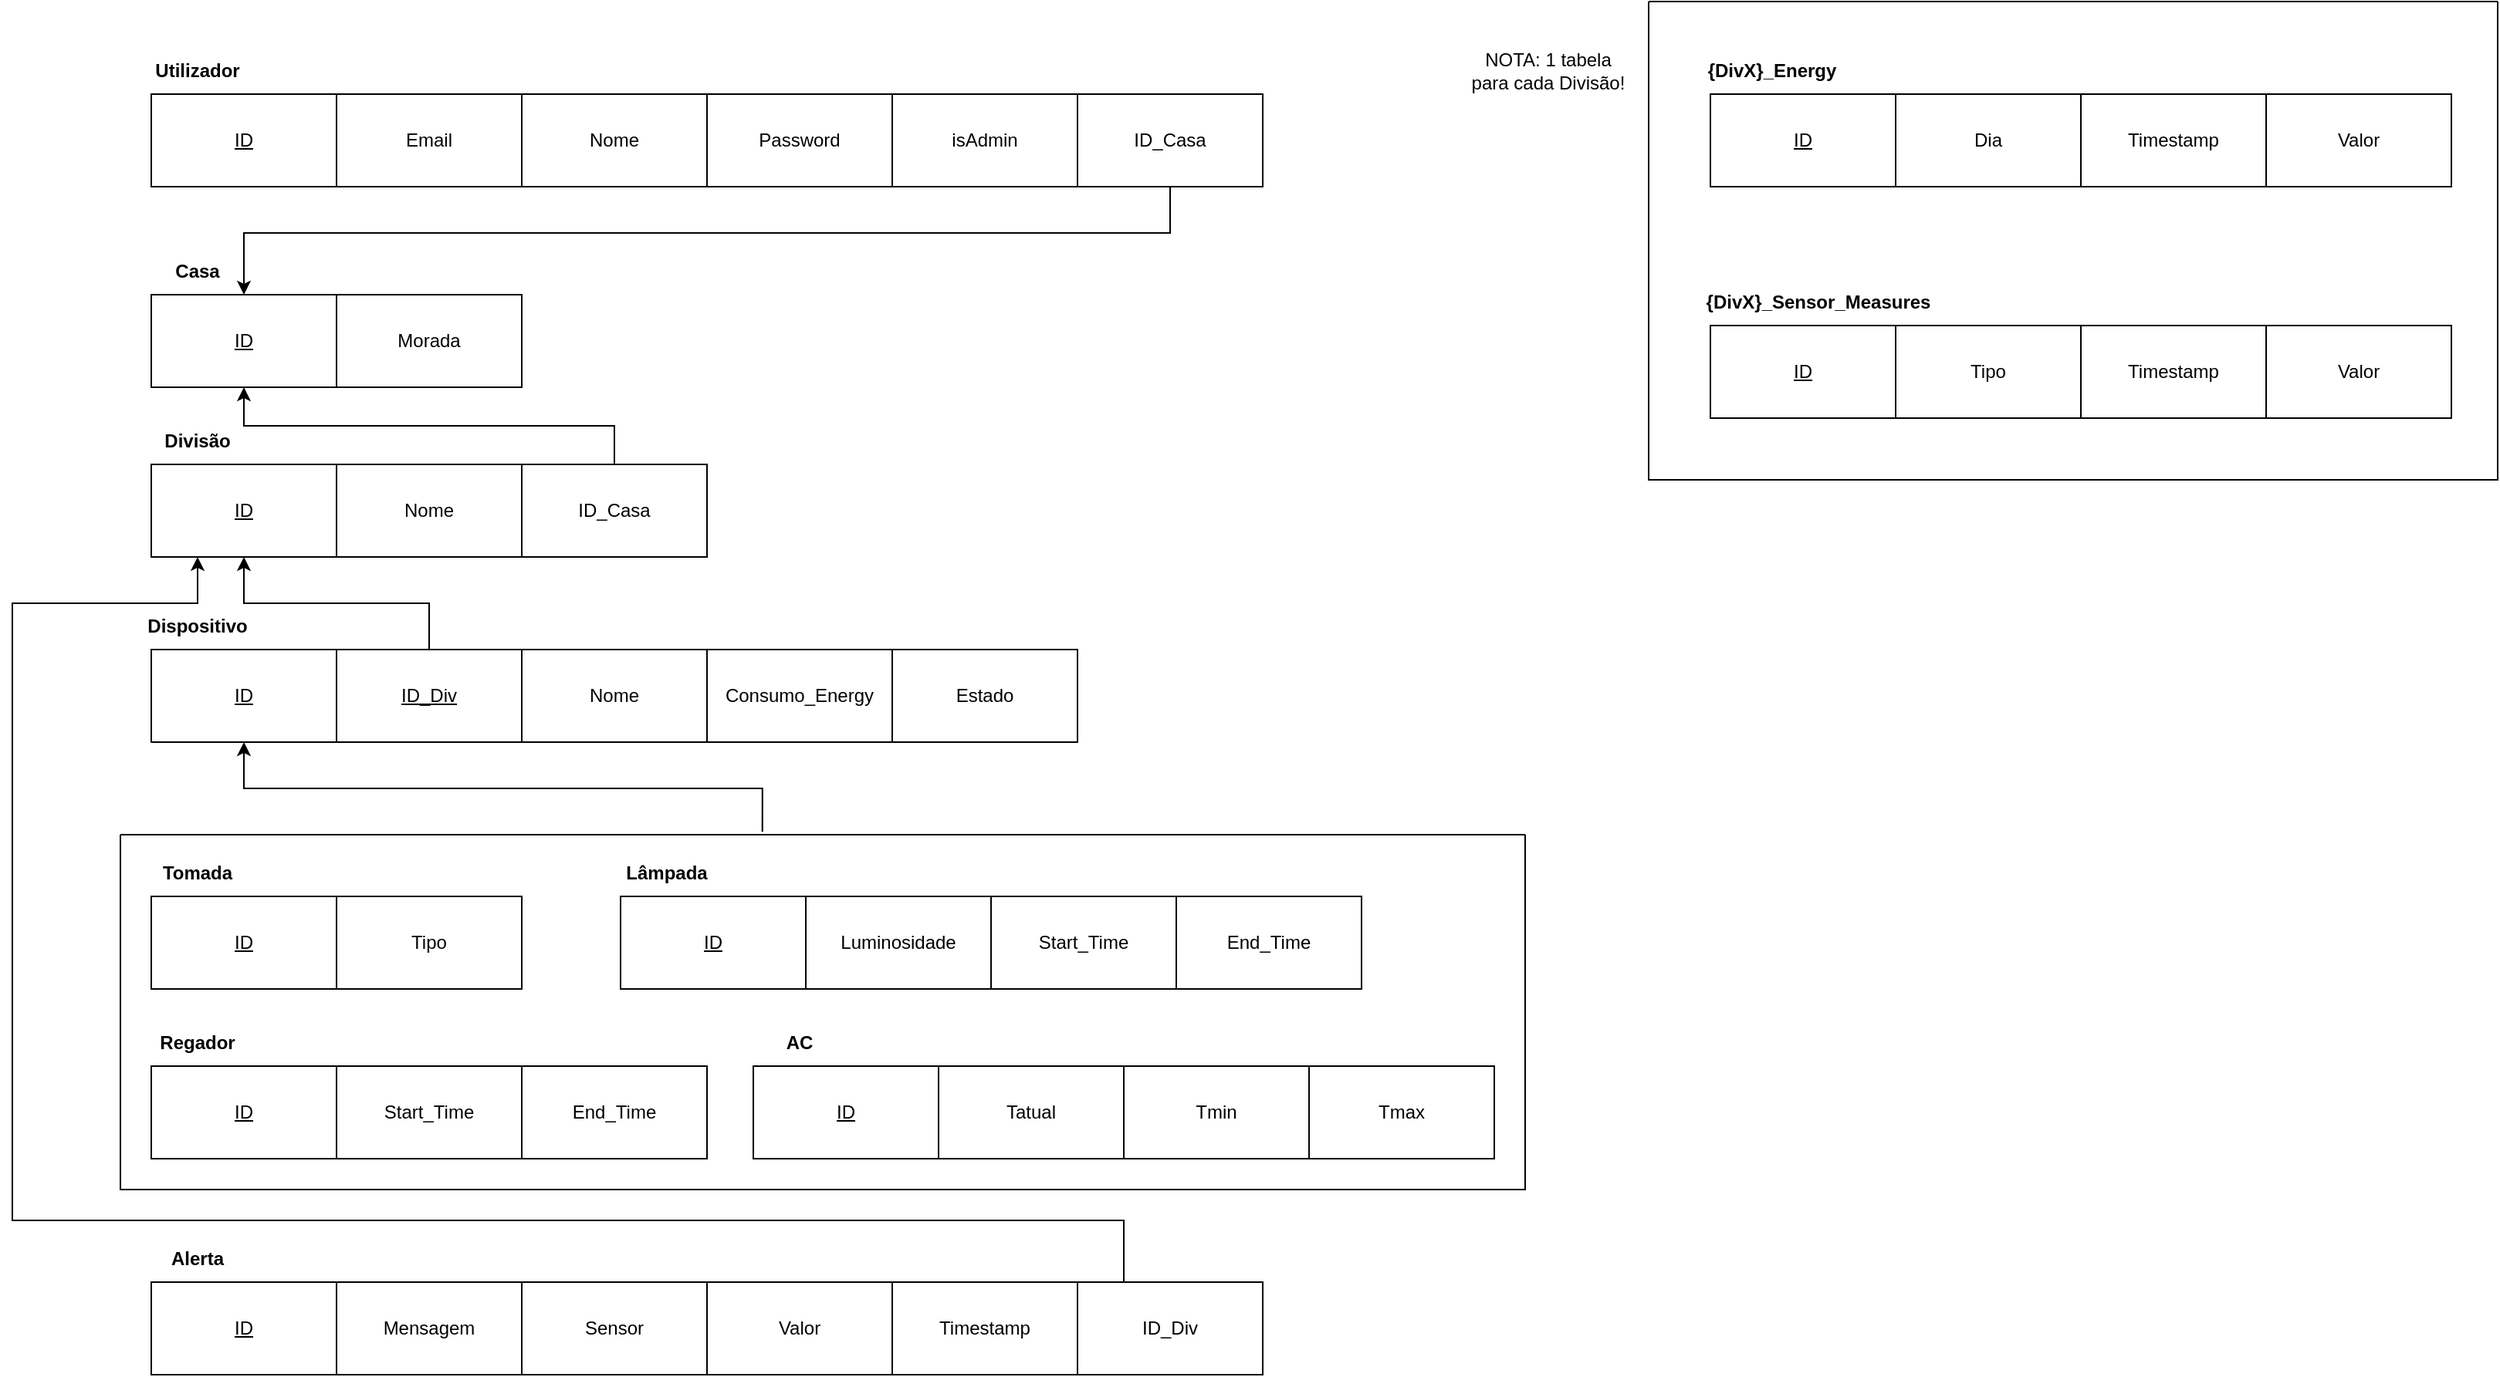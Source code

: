 <mxfile version="20.6.0" type="device"><diagram id="XsPLhTvZKex8jRTOD4j3" name="Página-2"><mxGraphModel dx="1276" dy="1260" grid="1" gridSize="10" guides="1" tooltips="1" connect="1" arrows="1" fold="1" page="1" pageScale="1" pageWidth="827" pageHeight="1169" math="0" shadow="0"><root><mxCell id="0"/><mxCell id="1" parent="0"/><mxCell id="D7Q7GS_7SwZ6nn1FEtY5-1" value="&lt;u&gt;ID&lt;/u&gt;" style="rounded=0;whiteSpace=wrap;html=1;" vertex="1" parent="1"><mxGeometry x="110" y="80" width="120" height="60" as="geometry"/></mxCell><mxCell id="D7Q7GS_7SwZ6nn1FEtY5-2" value="Email" style="rounded=0;whiteSpace=wrap;html=1;" vertex="1" parent="1"><mxGeometry x="230" y="80" width="120" height="60" as="geometry"/></mxCell><mxCell id="D7Q7GS_7SwZ6nn1FEtY5-3" value="Nome" style="rounded=0;whiteSpace=wrap;html=1;" vertex="1" parent="1"><mxGeometry x="350" y="80" width="120" height="60" as="geometry"/></mxCell><mxCell id="D7Q7GS_7SwZ6nn1FEtY5-4" value="Password" style="rounded=0;whiteSpace=wrap;html=1;" vertex="1" parent="1"><mxGeometry x="470" y="80" width="120" height="60" as="geometry"/></mxCell><mxCell id="D7Q7GS_7SwZ6nn1FEtY5-5" value="isAdmin" style="rounded=0;whiteSpace=wrap;html=1;" vertex="1" parent="1"><mxGeometry x="590" y="80" width="120" height="60" as="geometry"/></mxCell><mxCell id="D7Q7GS_7SwZ6nn1FEtY5-6" value="&lt;b&gt;Utilizador&lt;/b&gt;" style="text;html=1;strokeColor=none;fillColor=none;align=center;verticalAlign=middle;whiteSpace=wrap;rounded=0;" vertex="1" parent="1"><mxGeometry x="110" y="50" width="60" height="30" as="geometry"/></mxCell><mxCell id="D7Q7GS_7SwZ6nn1FEtY5-7" value="&lt;u&gt;ID&lt;/u&gt;" style="rounded=0;whiteSpace=wrap;html=1;" vertex="1" parent="1"><mxGeometry x="110" y="210" width="120" height="60" as="geometry"/></mxCell><mxCell id="D7Q7GS_7SwZ6nn1FEtY5-8" value="Morada" style="rounded=0;whiteSpace=wrap;html=1;" vertex="1" parent="1"><mxGeometry x="230" y="210" width="120" height="60" as="geometry"/></mxCell><mxCell id="D7Q7GS_7SwZ6nn1FEtY5-9" value="&lt;b&gt;Casa&lt;/b&gt;" style="text;html=1;strokeColor=none;fillColor=none;align=center;verticalAlign=middle;whiteSpace=wrap;rounded=0;" vertex="1" parent="1"><mxGeometry x="110" y="180" width="60" height="30" as="geometry"/></mxCell><mxCell id="D7Q7GS_7SwZ6nn1FEtY5-12" style="edgeStyle=orthogonalEdgeStyle;rounded=0;orthogonalLoop=1;jettySize=auto;html=1;entryX=0.5;entryY=0;entryDx=0;entryDy=0;" edge="1" parent="1" source="D7Q7GS_7SwZ6nn1FEtY5-10" target="D7Q7GS_7SwZ6nn1FEtY5-7"><mxGeometry relative="1" as="geometry"><Array as="points"><mxPoint x="770" y="170"/><mxPoint x="170" y="170"/></Array></mxGeometry></mxCell><mxCell id="D7Q7GS_7SwZ6nn1FEtY5-10" value="ID_Casa" style="rounded=0;whiteSpace=wrap;html=1;" vertex="1" parent="1"><mxGeometry x="710" y="80" width="120" height="60" as="geometry"/></mxCell><mxCell id="D7Q7GS_7SwZ6nn1FEtY5-13" value="&lt;u&gt;ID&lt;/u&gt;" style="rounded=0;whiteSpace=wrap;html=1;" vertex="1" parent="1"><mxGeometry x="110" y="320" width="120" height="60" as="geometry"/></mxCell><mxCell id="D7Q7GS_7SwZ6nn1FEtY5-14" value="Nome" style="rounded=0;whiteSpace=wrap;html=1;" vertex="1" parent="1"><mxGeometry x="230" y="320" width="120" height="60" as="geometry"/></mxCell><mxCell id="D7Q7GS_7SwZ6nn1FEtY5-15" value="&lt;b&gt;Divisão&lt;/b&gt;" style="text;html=1;strokeColor=none;fillColor=none;align=center;verticalAlign=middle;whiteSpace=wrap;rounded=0;" vertex="1" parent="1"><mxGeometry x="110" y="290" width="60" height="30" as="geometry"/></mxCell><mxCell id="D7Q7GS_7SwZ6nn1FEtY5-17" style="edgeStyle=orthogonalEdgeStyle;rounded=0;orthogonalLoop=1;jettySize=auto;html=1;exitX=0.5;exitY=0;exitDx=0;exitDy=0;entryX=0.5;entryY=1;entryDx=0;entryDy=0;" edge="1" parent="1" source="D7Q7GS_7SwZ6nn1FEtY5-16" target="D7Q7GS_7SwZ6nn1FEtY5-7"><mxGeometry relative="1" as="geometry"/></mxCell><mxCell id="D7Q7GS_7SwZ6nn1FEtY5-16" value="ID_Casa" style="rounded=0;whiteSpace=wrap;html=1;" vertex="1" parent="1"><mxGeometry x="350" y="320" width="120" height="60" as="geometry"/></mxCell><mxCell id="D7Q7GS_7SwZ6nn1FEtY5-19" value="&lt;u&gt;ID&lt;/u&gt;" style="rounded=0;whiteSpace=wrap;html=1;" vertex="1" parent="1"><mxGeometry x="110" y="440" width="120" height="60" as="geometry"/></mxCell><mxCell id="D7Q7GS_7SwZ6nn1FEtY5-20" value="&lt;u&gt;ID_Div&lt;/u&gt;" style="rounded=0;whiteSpace=wrap;html=1;" vertex="1" parent="1"><mxGeometry x="230" y="440" width="120" height="60" as="geometry"/></mxCell><mxCell id="D7Q7GS_7SwZ6nn1FEtY5-21" value="&lt;b&gt;Dispositivo&lt;/b&gt;" style="text;html=1;strokeColor=none;fillColor=none;align=center;verticalAlign=middle;whiteSpace=wrap;rounded=0;" vertex="1" parent="1"><mxGeometry x="110" y="410" width="60" height="30" as="geometry"/></mxCell><mxCell id="D7Q7GS_7SwZ6nn1FEtY5-22" style="edgeStyle=orthogonalEdgeStyle;rounded=0;orthogonalLoop=1;jettySize=auto;html=1;exitX=0.5;exitY=0;exitDx=0;exitDy=0;entryX=0.5;entryY=1;entryDx=0;entryDy=0;" edge="1" parent="1" source="D7Q7GS_7SwZ6nn1FEtY5-20" target="D7Q7GS_7SwZ6nn1FEtY5-13"><mxGeometry relative="1" as="geometry"><mxPoint x="170" y="390" as="targetPoint"/></mxGeometry></mxCell><mxCell id="D7Q7GS_7SwZ6nn1FEtY5-23" value="Nome" style="rounded=0;whiteSpace=wrap;html=1;" vertex="1" parent="1"><mxGeometry x="350" y="440" width="120" height="60" as="geometry"/></mxCell><mxCell id="D7Q7GS_7SwZ6nn1FEtY5-24" value="Consumo_Energy" style="rounded=0;whiteSpace=wrap;html=1;" vertex="1" parent="1"><mxGeometry x="470" y="440" width="120" height="60" as="geometry"/></mxCell><mxCell id="D7Q7GS_7SwZ6nn1FEtY5-25" value="Estado" style="rounded=0;whiteSpace=wrap;html=1;" vertex="1" parent="1"><mxGeometry x="590" y="440" width="120" height="60" as="geometry"/></mxCell><mxCell id="D7Q7GS_7SwZ6nn1FEtY5-26" value="&lt;u&gt;ID&lt;/u&gt;" style="rounded=0;whiteSpace=wrap;html=1;" vertex="1" parent="1"><mxGeometry x="110" y="600" width="120" height="60" as="geometry"/></mxCell><mxCell id="D7Q7GS_7SwZ6nn1FEtY5-27" value="&lt;b&gt;Tomada&lt;/b&gt;" style="text;html=1;strokeColor=none;fillColor=none;align=center;verticalAlign=middle;whiteSpace=wrap;rounded=0;" vertex="1" parent="1"><mxGeometry x="110" y="570" width="60" height="30" as="geometry"/></mxCell><mxCell id="D7Q7GS_7SwZ6nn1FEtY5-28" value="Tipo" style="rounded=0;whiteSpace=wrap;html=1;" vertex="1" parent="1"><mxGeometry x="230" y="600" width="120" height="60" as="geometry"/></mxCell><mxCell id="D7Q7GS_7SwZ6nn1FEtY5-29" value="&lt;u&gt;ID&lt;/u&gt;" style="rounded=0;whiteSpace=wrap;html=1;" vertex="1" parent="1"><mxGeometry x="414" y="600" width="120" height="60" as="geometry"/></mxCell><mxCell id="D7Q7GS_7SwZ6nn1FEtY5-30" value="&lt;b&gt;Lâmpada&lt;/b&gt;" style="text;html=1;strokeColor=none;fillColor=none;align=center;verticalAlign=middle;whiteSpace=wrap;rounded=0;" vertex="1" parent="1"><mxGeometry x="414" y="570" width="60" height="30" as="geometry"/></mxCell><mxCell id="D7Q7GS_7SwZ6nn1FEtY5-31" value="Luminosidade" style="rounded=0;whiteSpace=wrap;html=1;" vertex="1" parent="1"><mxGeometry x="534" y="600" width="120" height="60" as="geometry"/></mxCell><mxCell id="D7Q7GS_7SwZ6nn1FEtY5-32" value="Start_Time" style="rounded=0;whiteSpace=wrap;html=1;" vertex="1" parent="1"><mxGeometry x="654" y="600" width="120" height="60" as="geometry"/></mxCell><mxCell id="D7Q7GS_7SwZ6nn1FEtY5-33" value="End_Time" style="rounded=0;whiteSpace=wrap;html=1;" vertex="1" parent="1"><mxGeometry x="774" y="600" width="120" height="60" as="geometry"/></mxCell><mxCell id="D7Q7GS_7SwZ6nn1FEtY5-39" value="&lt;u&gt;ID&lt;/u&gt;" style="rounded=0;whiteSpace=wrap;html=1;" vertex="1" parent="1"><mxGeometry x="110" y="710" width="120" height="60" as="geometry"/></mxCell><mxCell id="D7Q7GS_7SwZ6nn1FEtY5-40" value="&lt;b&gt;Regador&lt;/b&gt;" style="text;html=1;strokeColor=none;fillColor=none;align=center;verticalAlign=middle;whiteSpace=wrap;rounded=0;" vertex="1" parent="1"><mxGeometry x="110" y="680" width="60" height="30" as="geometry"/></mxCell><mxCell id="D7Q7GS_7SwZ6nn1FEtY5-41" value="Start_Time" style="rounded=0;whiteSpace=wrap;html=1;" vertex="1" parent="1"><mxGeometry x="230" y="710" width="120" height="60" as="geometry"/></mxCell><mxCell id="D7Q7GS_7SwZ6nn1FEtY5-42" value="End_Time" style="rounded=0;whiteSpace=wrap;html=1;" vertex="1" parent="1"><mxGeometry x="350" y="710" width="120" height="60" as="geometry"/></mxCell><mxCell id="D7Q7GS_7SwZ6nn1FEtY5-44" value="&lt;u&gt;ID&lt;/u&gt;" style="rounded=0;whiteSpace=wrap;html=1;" vertex="1" parent="1"><mxGeometry x="500" y="710" width="120" height="60" as="geometry"/></mxCell><mxCell id="D7Q7GS_7SwZ6nn1FEtY5-45" value="&lt;b&gt;AC&lt;/b&gt;" style="text;html=1;strokeColor=none;fillColor=none;align=center;verticalAlign=middle;whiteSpace=wrap;rounded=0;" vertex="1" parent="1"><mxGeometry x="500" y="680" width="60" height="30" as="geometry"/></mxCell><mxCell id="D7Q7GS_7SwZ6nn1FEtY5-46" value="Tatual" style="rounded=0;whiteSpace=wrap;html=1;" vertex="1" parent="1"><mxGeometry x="620" y="710" width="120" height="60" as="geometry"/></mxCell><mxCell id="D7Q7GS_7SwZ6nn1FEtY5-47" value="Tmin" style="rounded=0;whiteSpace=wrap;html=1;" vertex="1" parent="1"><mxGeometry x="740" y="710" width="120" height="60" as="geometry"/></mxCell><mxCell id="D7Q7GS_7SwZ6nn1FEtY5-48" value="Tmax" style="rounded=0;whiteSpace=wrap;html=1;" vertex="1" parent="1"><mxGeometry x="860" y="710" width="120" height="60" as="geometry"/></mxCell><mxCell id="D7Q7GS_7SwZ6nn1FEtY5-50" value="" style="swimlane;startSize=0;" vertex="1" parent="1"><mxGeometry x="90" y="560" width="910" height="230" as="geometry"/></mxCell><mxCell id="D7Q7GS_7SwZ6nn1FEtY5-51" style="edgeStyle=orthogonalEdgeStyle;rounded=0;orthogonalLoop=1;jettySize=auto;html=1;exitX=0.457;exitY=-0.008;exitDx=0;exitDy=0;entryX=0.5;entryY=1;entryDx=0;entryDy=0;exitPerimeter=0;" edge="1" parent="1" source="D7Q7GS_7SwZ6nn1FEtY5-50" target="D7Q7GS_7SwZ6nn1FEtY5-19"><mxGeometry relative="1" as="geometry"><mxPoint x="180" y="490" as="targetPoint"/><mxPoint x="300" y="550" as="sourcePoint"/></mxGeometry></mxCell><mxCell id="D7Q7GS_7SwZ6nn1FEtY5-52" value="&lt;u&gt;ID&lt;/u&gt;" style="rounded=0;whiteSpace=wrap;html=1;" vertex="1" parent="1"><mxGeometry x="110" y="850" width="120" height="60" as="geometry"/></mxCell><mxCell id="D7Q7GS_7SwZ6nn1FEtY5-53" value="Mensagem" style="rounded=0;whiteSpace=wrap;html=1;" vertex="1" parent="1"><mxGeometry x="230" y="850" width="120" height="60" as="geometry"/></mxCell><mxCell id="D7Q7GS_7SwZ6nn1FEtY5-54" value="&lt;b&gt;Alerta&lt;/b&gt;" style="text;html=1;strokeColor=none;fillColor=none;align=center;verticalAlign=middle;whiteSpace=wrap;rounded=0;" vertex="1" parent="1"><mxGeometry x="110" y="820" width="60" height="30" as="geometry"/></mxCell><mxCell id="D7Q7GS_7SwZ6nn1FEtY5-55" value="Sensor" style="rounded=0;whiteSpace=wrap;html=1;" vertex="1" parent="1"><mxGeometry x="350" y="850" width="120" height="60" as="geometry"/></mxCell><mxCell id="D7Q7GS_7SwZ6nn1FEtY5-56" value="Valor" style="rounded=0;whiteSpace=wrap;html=1;" vertex="1" parent="1"><mxGeometry x="470" y="850" width="120" height="60" as="geometry"/></mxCell><mxCell id="D7Q7GS_7SwZ6nn1FEtY5-57" value="Timestamp" style="rounded=0;whiteSpace=wrap;html=1;" vertex="1" parent="1"><mxGeometry x="590" y="850" width="120" height="60" as="geometry"/></mxCell><mxCell id="D7Q7GS_7SwZ6nn1FEtY5-62" style="edgeStyle=orthogonalEdgeStyle;rounded=0;orthogonalLoop=1;jettySize=auto;html=1;exitX=0.25;exitY=0;exitDx=0;exitDy=0;entryX=0.25;entryY=1;entryDx=0;entryDy=0;" edge="1" parent="1" source="D7Q7GS_7SwZ6nn1FEtY5-58" target="D7Q7GS_7SwZ6nn1FEtY5-13"><mxGeometry relative="1" as="geometry"><mxPoint x="20" y="730" as="targetPoint"/><Array as="points"><mxPoint x="740" y="810"/><mxPoint x="20" y="810"/><mxPoint x="20" y="410"/><mxPoint x="140" y="410"/></Array></mxGeometry></mxCell><mxCell id="D7Q7GS_7SwZ6nn1FEtY5-58" value="ID_Div" style="rounded=0;whiteSpace=wrap;html=1;" vertex="1" parent="1"><mxGeometry x="710" y="850" width="120" height="60" as="geometry"/></mxCell><mxCell id="D7Q7GS_7SwZ6nn1FEtY5-63" value="&lt;u&gt;ID&lt;/u&gt;" style="rounded=0;whiteSpace=wrap;html=1;" vertex="1" parent="1"><mxGeometry x="1120" y="80" width="120" height="60" as="geometry"/></mxCell><mxCell id="D7Q7GS_7SwZ6nn1FEtY5-64" value="Dia" style="rounded=0;whiteSpace=wrap;html=1;" vertex="1" parent="1"><mxGeometry x="1240" y="80" width="120" height="60" as="geometry"/></mxCell><mxCell id="D7Q7GS_7SwZ6nn1FEtY5-65" value="Timestamp" style="rounded=0;whiteSpace=wrap;html=1;" vertex="1" parent="1"><mxGeometry x="1360" y="80" width="120" height="60" as="geometry"/></mxCell><mxCell id="D7Q7GS_7SwZ6nn1FEtY5-66" value="Valor" style="rounded=0;whiteSpace=wrap;html=1;" vertex="1" parent="1"><mxGeometry x="1480" y="80" width="120" height="60" as="geometry"/></mxCell><mxCell id="D7Q7GS_7SwZ6nn1FEtY5-67" value="&lt;b&gt;{DivX}_Energy&lt;/b&gt;" style="text;html=1;strokeColor=none;fillColor=none;align=center;verticalAlign=middle;whiteSpace=wrap;rounded=0;" vertex="1" parent="1"><mxGeometry x="1130" y="50" width="60" height="30" as="geometry"/></mxCell><mxCell id="D7Q7GS_7SwZ6nn1FEtY5-68" value="&lt;u&gt;ID&lt;/u&gt;" style="rounded=0;whiteSpace=wrap;html=1;" vertex="1" parent="1"><mxGeometry x="1120" y="230" width="120" height="60" as="geometry"/></mxCell><mxCell id="D7Q7GS_7SwZ6nn1FEtY5-69" value="Tipo" style="rounded=0;whiteSpace=wrap;html=1;" vertex="1" parent="1"><mxGeometry x="1240" y="230" width="120" height="60" as="geometry"/></mxCell><mxCell id="D7Q7GS_7SwZ6nn1FEtY5-70" value="Timestamp" style="rounded=0;whiteSpace=wrap;html=1;" vertex="1" parent="1"><mxGeometry x="1360" y="230" width="120" height="60" as="geometry"/></mxCell><mxCell id="D7Q7GS_7SwZ6nn1FEtY5-71" value="Valor" style="rounded=0;whiteSpace=wrap;html=1;" vertex="1" parent="1"><mxGeometry x="1480" y="230" width="120" height="60" as="geometry"/></mxCell><mxCell id="D7Q7GS_7SwZ6nn1FEtY5-72" value="&lt;b&gt;{DivX}_Sensor_Measures&lt;/b&gt;" style="text;html=1;strokeColor=none;fillColor=none;align=center;verticalAlign=middle;whiteSpace=wrap;rounded=0;" vertex="1" parent="1"><mxGeometry x="1160" y="200" width="60" height="30" as="geometry"/></mxCell><mxCell id="D7Q7GS_7SwZ6nn1FEtY5-73" value="" style="swimlane;startSize=0;" vertex="1" parent="1"><mxGeometry x="1080" y="20" width="550" height="310" as="geometry"/></mxCell><mxCell id="D7Q7GS_7SwZ6nn1FEtY5-74" value="NOTA: 1 tabela para cada Divisão!" style="text;html=1;strokeColor=none;fillColor=none;align=center;verticalAlign=middle;whiteSpace=wrap;rounded=0;" vertex="1" parent="1"><mxGeometry x="960" y="50" width="110" height="30" as="geometry"/></mxCell></root></mxGraphModel></diagram></mxfile>